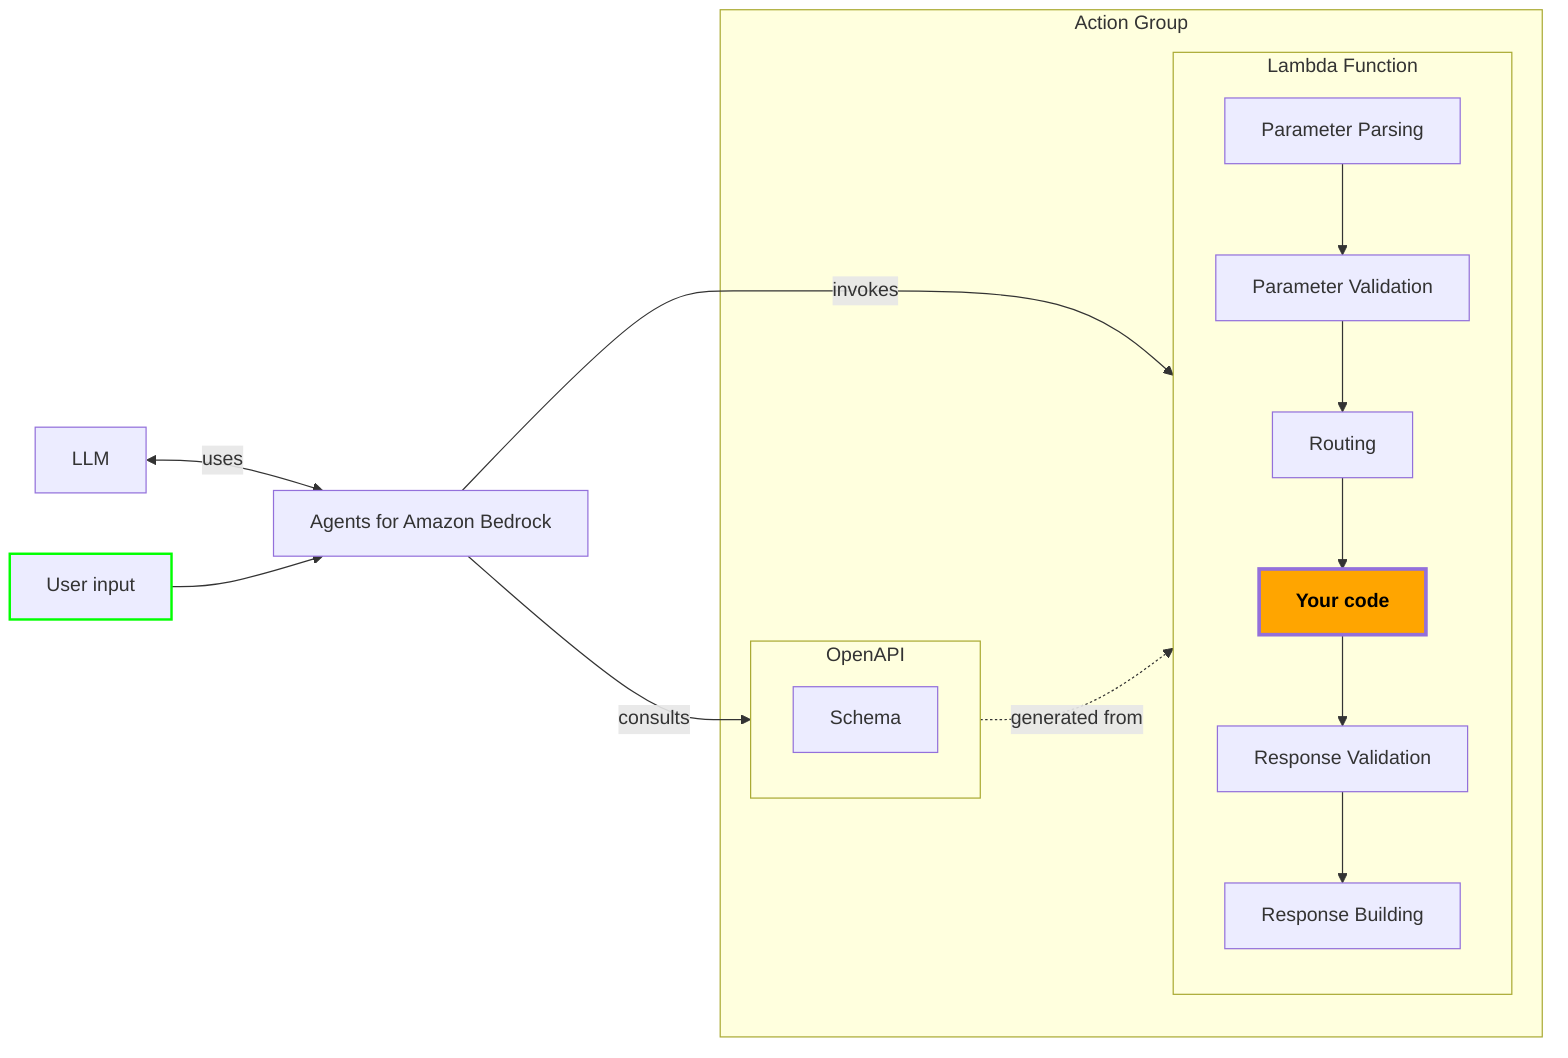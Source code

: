 flowchart LR
    Bedrock[LLM] <-- uses --> Agent
    You[User input] --> Agent
    Agent -- consults --> OpenAPI
    Agent[Agents for Amazon Bedrock] -- invokes --> Lambda

    subgraph OpenAPI
        Schema
    end

    subgraph Lambda[Lambda Function]
        direction TB
        Parsing[Parameter Parsing] --> Validation
        Validation[Parameter Validation] --> Routing
        Routing --> Code[Your code]
        Code --> ResponseValidation[Response Validation]
        ResponseValidation --> ResponseBuilding[Response Building]
    end

    subgraph ActionGroup[Action Group]
        OpenAPI -. generated from .-> Lambda
    end

    style Code fill:#ffa500,color:black,font-weight:bold,stroke-width:3px
    style You stroke:#0F0,stroke-width:2px